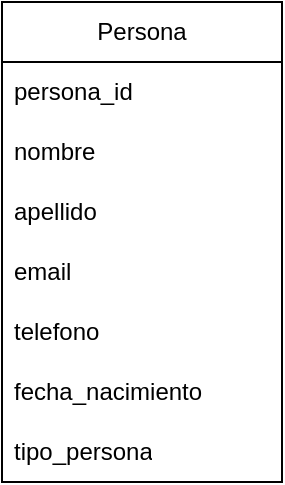 <mxfile version="26.0.16">
  <diagram name="Página-1" id="uLCaPglsiP_ygFQnq1M-">
    <mxGraphModel dx="1426" dy="755" grid="1" gridSize="10" guides="1" tooltips="1" connect="1" arrows="1" fold="1" page="1" pageScale="1" pageWidth="827" pageHeight="1169" math="0" shadow="0">
      <root>
        <mxCell id="0" />
        <mxCell id="1" parent="0" />
        <mxCell id="zUym5-TY6_jH9qsmcvZZ-1" value="Persona" style="swimlane;fontStyle=0;childLayout=stackLayout;horizontal=1;startSize=30;horizontalStack=0;resizeParent=1;resizeParentMax=0;resizeLast=0;collapsible=1;marginBottom=0;whiteSpace=wrap;html=1;" vertex="1" parent="1">
          <mxGeometry x="80" y="30" width="140" height="240" as="geometry" />
        </mxCell>
        <mxCell id="zUym5-TY6_jH9qsmcvZZ-2" value="persona_id" style="text;strokeColor=none;fillColor=none;align=left;verticalAlign=middle;spacingLeft=4;spacingRight=4;overflow=hidden;points=[[0,0.5],[1,0.5]];portConstraint=eastwest;rotatable=0;whiteSpace=wrap;html=1;" vertex="1" parent="zUym5-TY6_jH9qsmcvZZ-1">
          <mxGeometry y="30" width="140" height="30" as="geometry" />
        </mxCell>
        <mxCell id="zUym5-TY6_jH9qsmcvZZ-3" value="nombre" style="text;strokeColor=none;fillColor=none;align=left;verticalAlign=middle;spacingLeft=4;spacingRight=4;overflow=hidden;points=[[0,0.5],[1,0.5]];portConstraint=eastwest;rotatable=0;whiteSpace=wrap;html=1;" vertex="1" parent="zUym5-TY6_jH9qsmcvZZ-1">
          <mxGeometry y="60" width="140" height="30" as="geometry" />
        </mxCell>
        <mxCell id="zUym5-TY6_jH9qsmcvZZ-5" value="apellido" style="text;strokeColor=none;fillColor=none;align=left;verticalAlign=middle;spacingLeft=4;spacingRight=4;overflow=hidden;points=[[0,0.5],[1,0.5]];portConstraint=eastwest;rotatable=0;whiteSpace=wrap;html=1;" vertex="1" parent="zUym5-TY6_jH9qsmcvZZ-1">
          <mxGeometry y="90" width="140" height="30" as="geometry" />
        </mxCell>
        <mxCell id="zUym5-TY6_jH9qsmcvZZ-4" value="email" style="text;strokeColor=none;fillColor=none;align=left;verticalAlign=middle;spacingLeft=4;spacingRight=4;overflow=hidden;points=[[0,0.5],[1,0.5]];portConstraint=eastwest;rotatable=0;whiteSpace=wrap;html=1;" vertex="1" parent="zUym5-TY6_jH9qsmcvZZ-1">
          <mxGeometry y="120" width="140" height="30" as="geometry" />
        </mxCell>
        <mxCell id="zUym5-TY6_jH9qsmcvZZ-6" value="telefono" style="text;strokeColor=none;fillColor=none;align=left;verticalAlign=middle;spacingLeft=4;spacingRight=4;overflow=hidden;points=[[0,0.5],[1,0.5]];portConstraint=eastwest;rotatable=0;whiteSpace=wrap;html=1;" vertex="1" parent="zUym5-TY6_jH9qsmcvZZ-1">
          <mxGeometry y="150" width="140" height="30" as="geometry" />
        </mxCell>
        <mxCell id="zUym5-TY6_jH9qsmcvZZ-7" value="fecha_nacimiento" style="text;strokeColor=none;fillColor=none;align=left;verticalAlign=middle;spacingLeft=4;spacingRight=4;overflow=hidden;points=[[0,0.5],[1,0.5]];portConstraint=eastwest;rotatable=0;whiteSpace=wrap;html=1;" vertex="1" parent="zUym5-TY6_jH9qsmcvZZ-1">
          <mxGeometry y="180" width="140" height="30" as="geometry" />
        </mxCell>
        <mxCell id="zUym5-TY6_jH9qsmcvZZ-8" value="tipo_persona" style="text;strokeColor=none;fillColor=none;align=left;verticalAlign=middle;spacingLeft=4;spacingRight=4;overflow=hidden;points=[[0,0.5],[1,0.5]];portConstraint=eastwest;rotatable=0;whiteSpace=wrap;html=1;" vertex="1" parent="zUym5-TY6_jH9qsmcvZZ-1">
          <mxGeometry y="210" width="140" height="30" as="geometry" />
        </mxCell>
      </root>
    </mxGraphModel>
  </diagram>
</mxfile>
